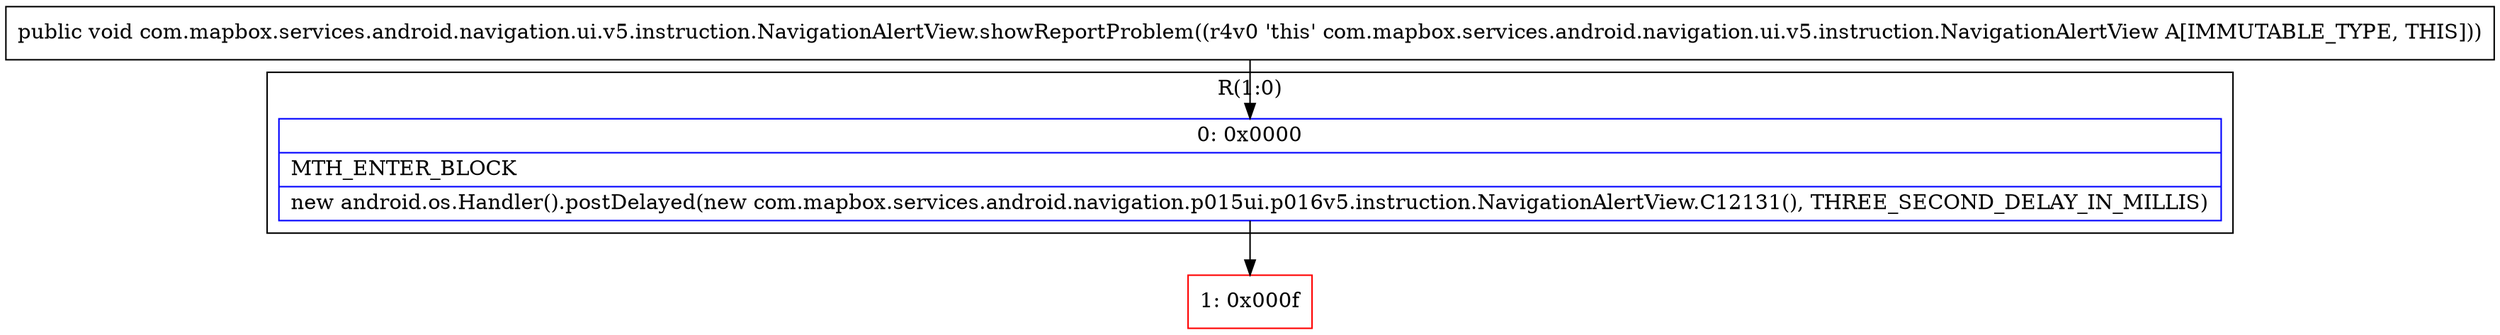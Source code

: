 digraph "CFG forcom.mapbox.services.android.navigation.ui.v5.instruction.NavigationAlertView.showReportProblem()V" {
subgraph cluster_Region_509178743 {
label = "R(1:0)";
node [shape=record,color=blue];
Node_0 [shape=record,label="{0\:\ 0x0000|MTH_ENTER_BLOCK\l|new android.os.Handler().postDelayed(new com.mapbox.services.android.navigation.p015ui.p016v5.instruction.NavigationAlertView.C12131(), THREE_SECOND_DELAY_IN_MILLIS)\l}"];
}
Node_1 [shape=record,color=red,label="{1\:\ 0x000f}"];
MethodNode[shape=record,label="{public void com.mapbox.services.android.navigation.ui.v5.instruction.NavigationAlertView.showReportProblem((r4v0 'this' com.mapbox.services.android.navigation.ui.v5.instruction.NavigationAlertView A[IMMUTABLE_TYPE, THIS])) }"];
MethodNode -> Node_0;
Node_0 -> Node_1;
}

